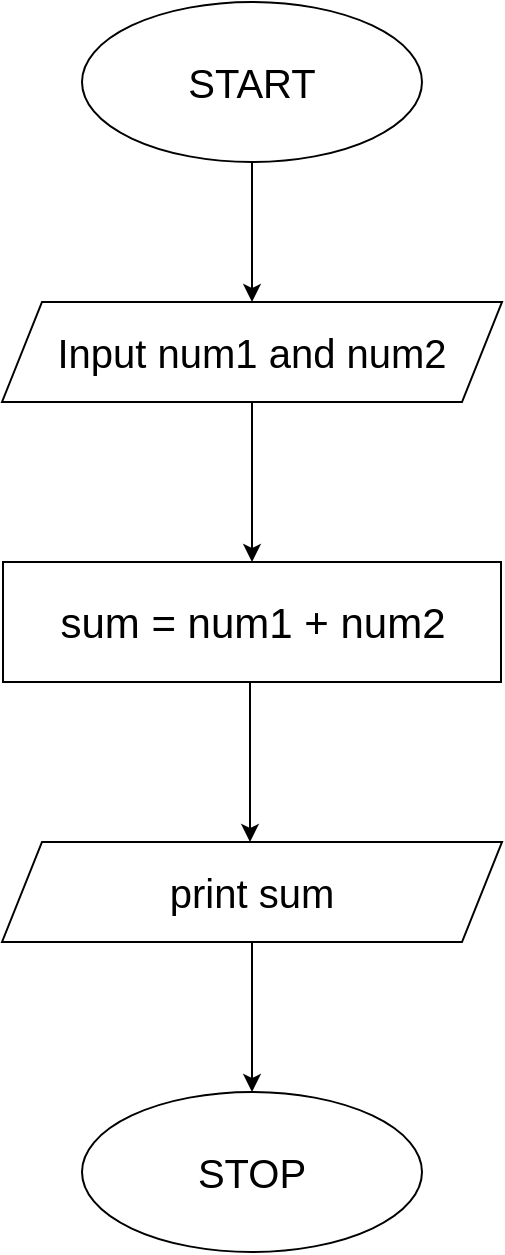 <mxfile version="24.5.3" type="device">
  <diagram id="C5RBs43oDa-KdzZeNtuy" name="Page-1">
    <mxGraphModel dx="863" dy="505" grid="1" gridSize="10" guides="1" tooltips="1" connect="1" arrows="1" fold="1" page="1" pageScale="1" pageWidth="827" pageHeight="1169" math="0" shadow="0">
      <root>
        <mxCell id="WIyWlLk6GJQsqaUBKTNV-0" />
        <mxCell id="WIyWlLk6GJQsqaUBKTNV-1" parent="WIyWlLk6GJQsqaUBKTNV-0" />
        <mxCell id="frV0e63PWbRPFtxxyzY1-0" value="&lt;font style=&quot;font-size: 20px;&quot;&gt;START&lt;/font&gt;" style="ellipse;whiteSpace=wrap;html=1;" vertex="1" parent="WIyWlLk6GJQsqaUBKTNV-1">
          <mxGeometry x="329" y="40" width="170" height="80" as="geometry" />
        </mxCell>
        <mxCell id="frV0e63PWbRPFtxxyzY1-1" value="&lt;font style=&quot;font-size: 20px;&quot;&gt;Input num1 and num2&lt;/font&gt;" style="shape=parallelogram;perimeter=parallelogramPerimeter;whiteSpace=wrap;html=1;fixedSize=1;" vertex="1" parent="WIyWlLk6GJQsqaUBKTNV-1">
          <mxGeometry x="289" y="190" width="250" height="50" as="geometry" />
        </mxCell>
        <mxCell id="frV0e63PWbRPFtxxyzY1-3" value="&lt;font style=&quot;font-size: 21px;&quot;&gt;sum = num1 + num2&lt;/font&gt;" style="rounded=0;whiteSpace=wrap;html=1;" vertex="1" parent="WIyWlLk6GJQsqaUBKTNV-1">
          <mxGeometry x="289.5" y="320" width="249" height="60" as="geometry" />
        </mxCell>
        <mxCell id="frV0e63PWbRPFtxxyzY1-4" value="&lt;font style=&quot;font-size: 20px;&quot;&gt;print sum&lt;/font&gt;" style="shape=parallelogram;perimeter=parallelogramPerimeter;whiteSpace=wrap;html=1;fixedSize=1;" vertex="1" parent="WIyWlLk6GJQsqaUBKTNV-1">
          <mxGeometry x="289" y="460" width="250" height="50" as="geometry" />
        </mxCell>
        <mxCell id="frV0e63PWbRPFtxxyzY1-5" value="&lt;font style=&quot;font-size: 20px;&quot;&gt;STOP&lt;/font&gt;" style="ellipse;whiteSpace=wrap;html=1;" vertex="1" parent="WIyWlLk6GJQsqaUBKTNV-1">
          <mxGeometry x="329" y="585" width="170" height="80" as="geometry" />
        </mxCell>
        <mxCell id="frV0e63PWbRPFtxxyzY1-6" value="" style="endArrow=classic;html=1;rounded=0;exitDx=0;exitDy=0;entryDx=0;entryDy=0;" edge="1" parent="WIyWlLk6GJQsqaUBKTNV-1" source="frV0e63PWbRPFtxxyzY1-0" target="frV0e63PWbRPFtxxyzY1-1">
          <mxGeometry width="50" height="50" relative="1" as="geometry">
            <mxPoint x="430" y="130" as="sourcePoint" />
            <mxPoint x="380" y="180" as="targetPoint" />
          </mxGeometry>
        </mxCell>
        <mxCell id="frV0e63PWbRPFtxxyzY1-7" value="" style="endArrow=classic;html=1;rounded=0;exitDx=0;exitDy=0;entryDx=0;entryDy=0;" edge="1" parent="WIyWlLk6GJQsqaUBKTNV-1" target="frV0e63PWbRPFtxxyzY1-3">
          <mxGeometry width="50" height="50" relative="1" as="geometry">
            <mxPoint x="414" y="240" as="sourcePoint" />
            <mxPoint x="415" y="310" as="targetPoint" />
          </mxGeometry>
        </mxCell>
        <mxCell id="frV0e63PWbRPFtxxyzY1-8" value="" style="endArrow=classic;html=1;rounded=0;exitDx=0;exitDy=0;entryDx=0;entryDy=0;" edge="1" parent="WIyWlLk6GJQsqaUBKTNV-1">
          <mxGeometry width="50" height="50" relative="1" as="geometry">
            <mxPoint x="413" y="380" as="sourcePoint" />
            <mxPoint x="413" y="460" as="targetPoint" />
          </mxGeometry>
        </mxCell>
        <mxCell id="frV0e63PWbRPFtxxyzY1-9" value="" style="endArrow=classic;html=1;rounded=0;exitDx=0;exitDy=0;entryDx=0;entryDy=0;" edge="1" parent="WIyWlLk6GJQsqaUBKTNV-1" target="frV0e63PWbRPFtxxyzY1-5">
          <mxGeometry width="50" height="50" relative="1" as="geometry">
            <mxPoint x="414" y="510" as="sourcePoint" />
            <mxPoint x="414" y="590" as="targetPoint" />
          </mxGeometry>
        </mxCell>
      </root>
    </mxGraphModel>
  </diagram>
</mxfile>
